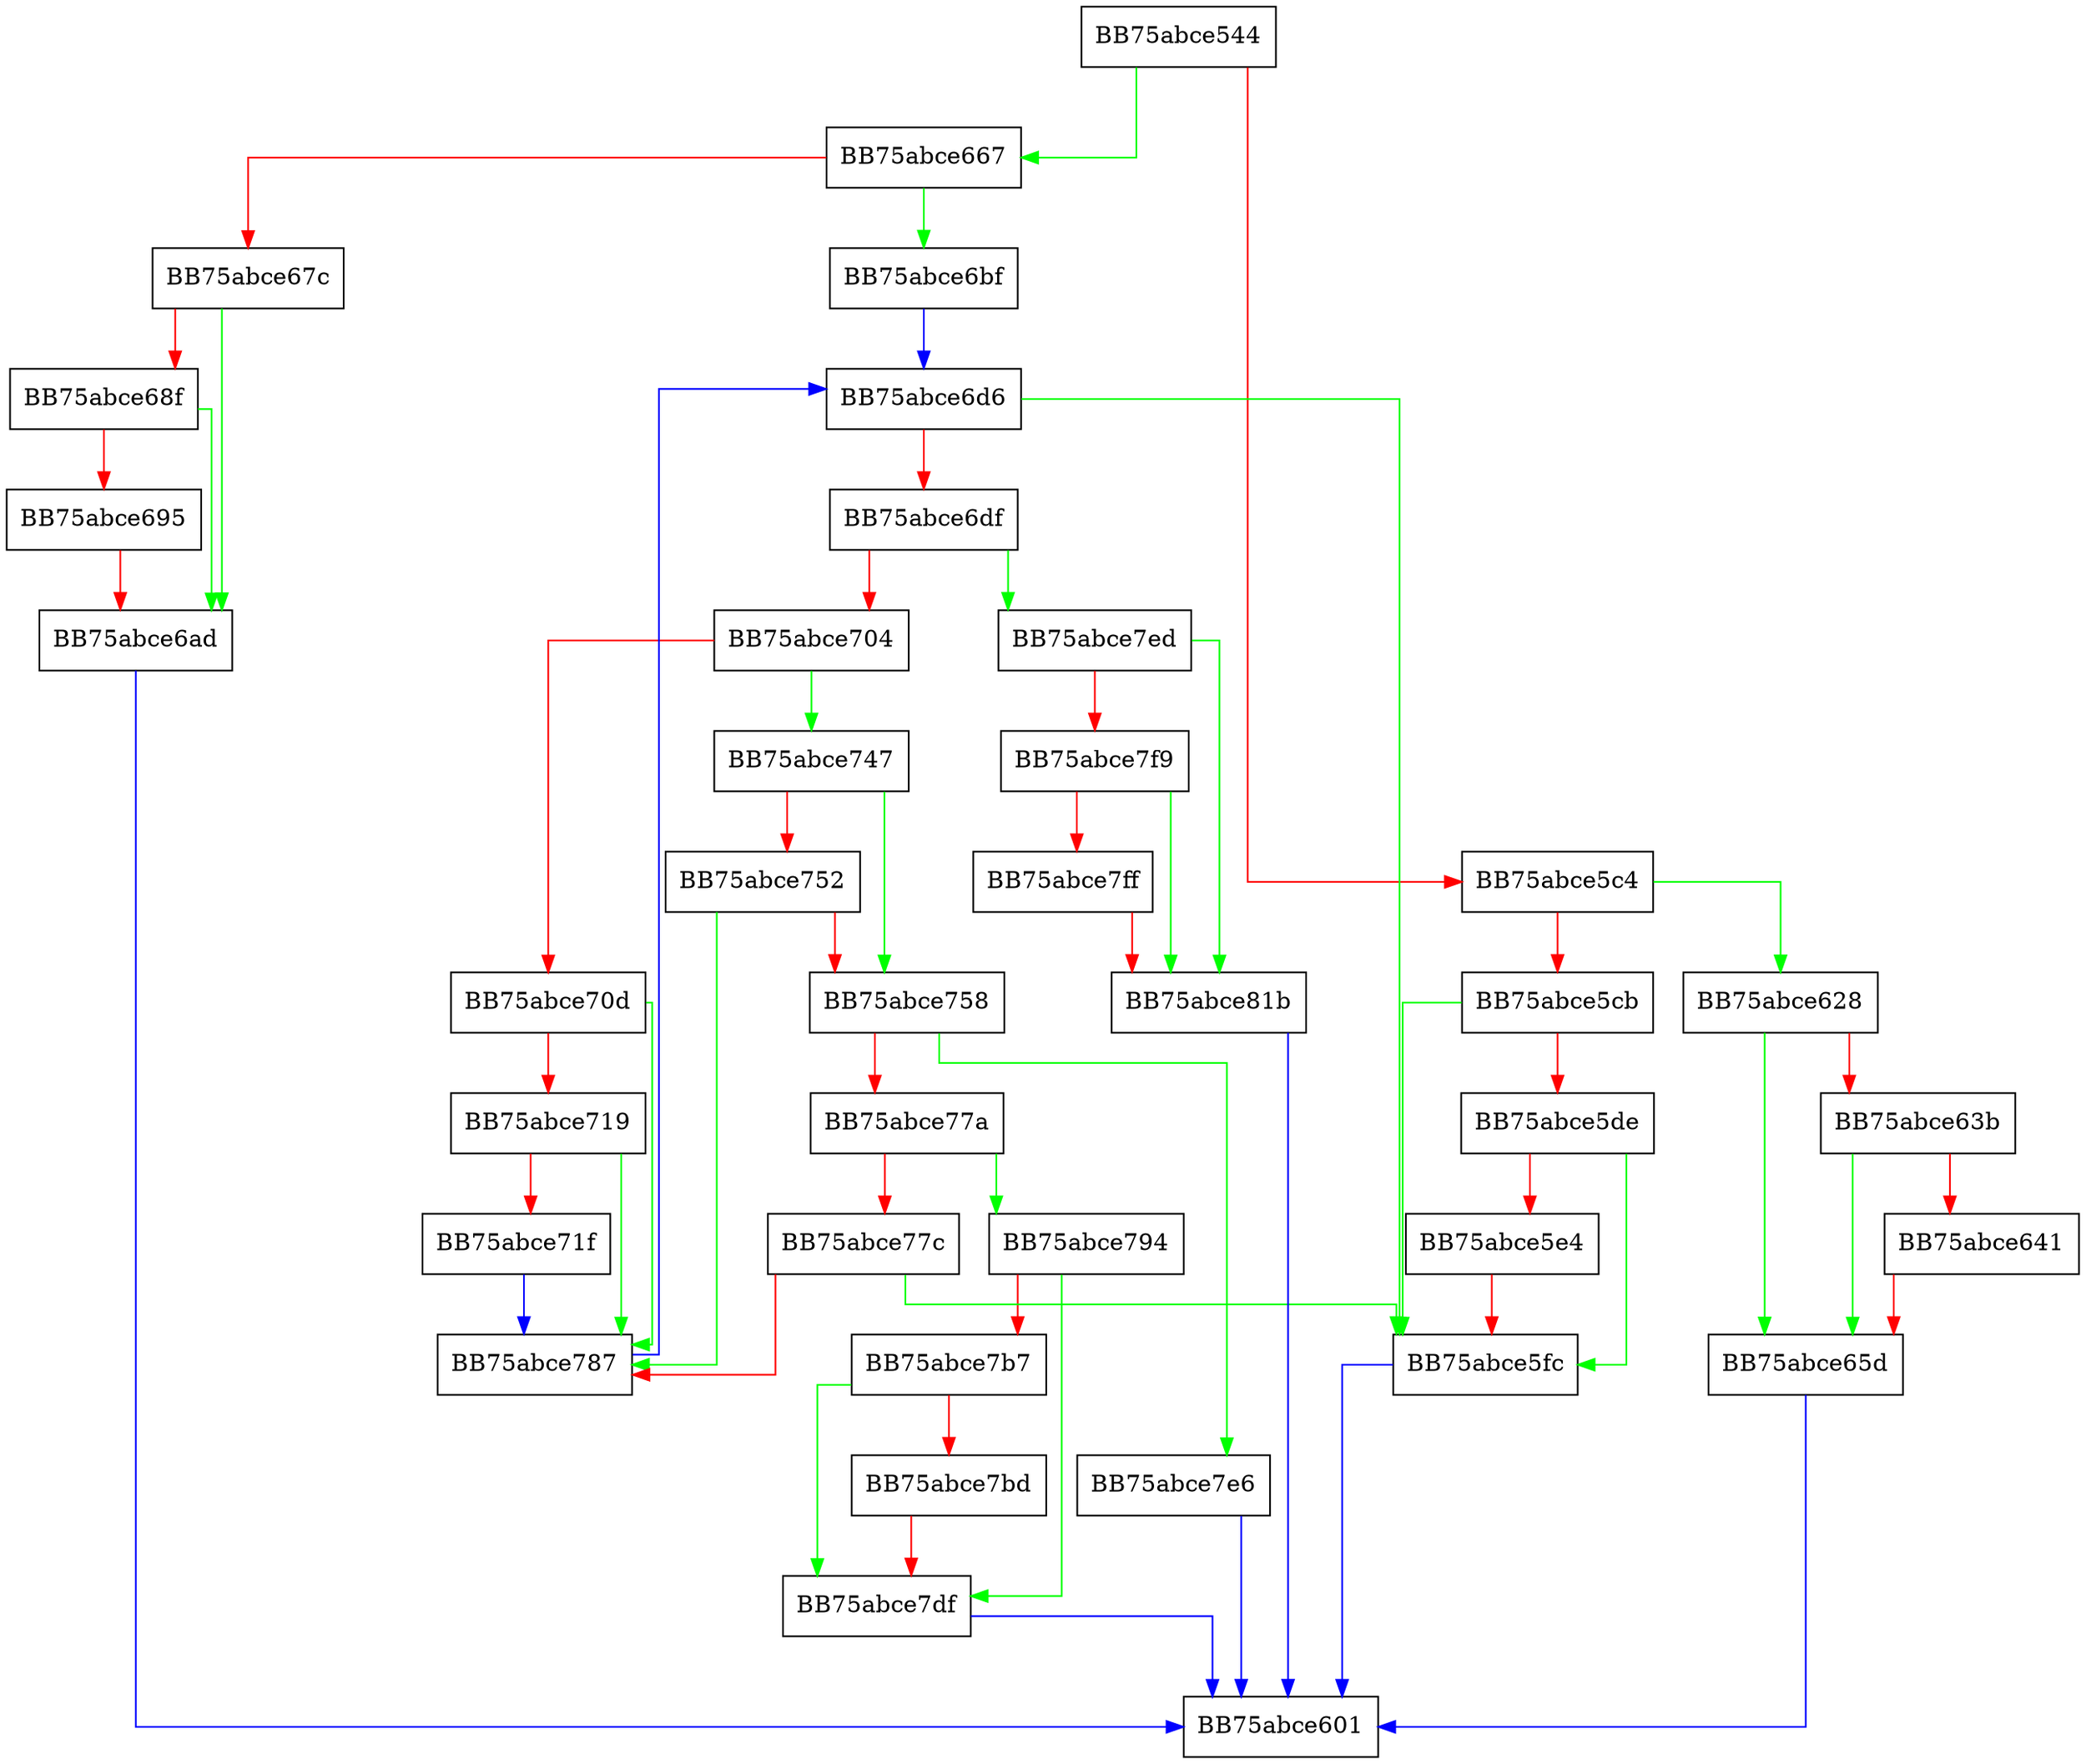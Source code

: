 digraph FindCleanVersion {
  node [shape="box"];
  graph [splines=ortho];
  BB75abce544 -> BB75abce667 [color="green"];
  BB75abce544 -> BB75abce5c4 [color="red"];
  BB75abce5c4 -> BB75abce628 [color="green"];
  BB75abce5c4 -> BB75abce5cb [color="red"];
  BB75abce5cb -> BB75abce5fc [color="green"];
  BB75abce5cb -> BB75abce5de [color="red"];
  BB75abce5de -> BB75abce5fc [color="green"];
  BB75abce5de -> BB75abce5e4 [color="red"];
  BB75abce5e4 -> BB75abce5fc [color="red"];
  BB75abce5fc -> BB75abce601 [color="blue"];
  BB75abce628 -> BB75abce65d [color="green"];
  BB75abce628 -> BB75abce63b [color="red"];
  BB75abce63b -> BB75abce65d [color="green"];
  BB75abce63b -> BB75abce641 [color="red"];
  BB75abce641 -> BB75abce65d [color="red"];
  BB75abce65d -> BB75abce601 [color="blue"];
  BB75abce667 -> BB75abce6bf [color="green"];
  BB75abce667 -> BB75abce67c [color="red"];
  BB75abce67c -> BB75abce6ad [color="green"];
  BB75abce67c -> BB75abce68f [color="red"];
  BB75abce68f -> BB75abce6ad [color="green"];
  BB75abce68f -> BB75abce695 [color="red"];
  BB75abce695 -> BB75abce6ad [color="red"];
  BB75abce6ad -> BB75abce601 [color="blue"];
  BB75abce6bf -> BB75abce6d6 [color="blue"];
  BB75abce6d6 -> BB75abce5fc [color="green"];
  BB75abce6d6 -> BB75abce6df [color="red"];
  BB75abce6df -> BB75abce7ed [color="green"];
  BB75abce6df -> BB75abce704 [color="red"];
  BB75abce704 -> BB75abce747 [color="green"];
  BB75abce704 -> BB75abce70d [color="red"];
  BB75abce70d -> BB75abce787 [color="green"];
  BB75abce70d -> BB75abce719 [color="red"];
  BB75abce719 -> BB75abce787 [color="green"];
  BB75abce719 -> BB75abce71f [color="red"];
  BB75abce71f -> BB75abce787 [color="blue"];
  BB75abce747 -> BB75abce758 [color="green"];
  BB75abce747 -> BB75abce752 [color="red"];
  BB75abce752 -> BB75abce787 [color="green"];
  BB75abce752 -> BB75abce758 [color="red"];
  BB75abce758 -> BB75abce7e6 [color="green"];
  BB75abce758 -> BB75abce77a [color="red"];
  BB75abce77a -> BB75abce794 [color="green"];
  BB75abce77a -> BB75abce77c [color="red"];
  BB75abce77c -> BB75abce5fc [color="green"];
  BB75abce77c -> BB75abce787 [color="red"];
  BB75abce787 -> BB75abce6d6 [color="blue"];
  BB75abce794 -> BB75abce7df [color="green"];
  BB75abce794 -> BB75abce7b7 [color="red"];
  BB75abce7b7 -> BB75abce7df [color="green"];
  BB75abce7b7 -> BB75abce7bd [color="red"];
  BB75abce7bd -> BB75abce7df [color="red"];
  BB75abce7df -> BB75abce601 [color="blue"];
  BB75abce7e6 -> BB75abce601 [color="blue"];
  BB75abce7ed -> BB75abce81b [color="green"];
  BB75abce7ed -> BB75abce7f9 [color="red"];
  BB75abce7f9 -> BB75abce81b [color="green"];
  BB75abce7f9 -> BB75abce7ff [color="red"];
  BB75abce7ff -> BB75abce81b [color="red"];
  BB75abce81b -> BB75abce601 [color="blue"];
}